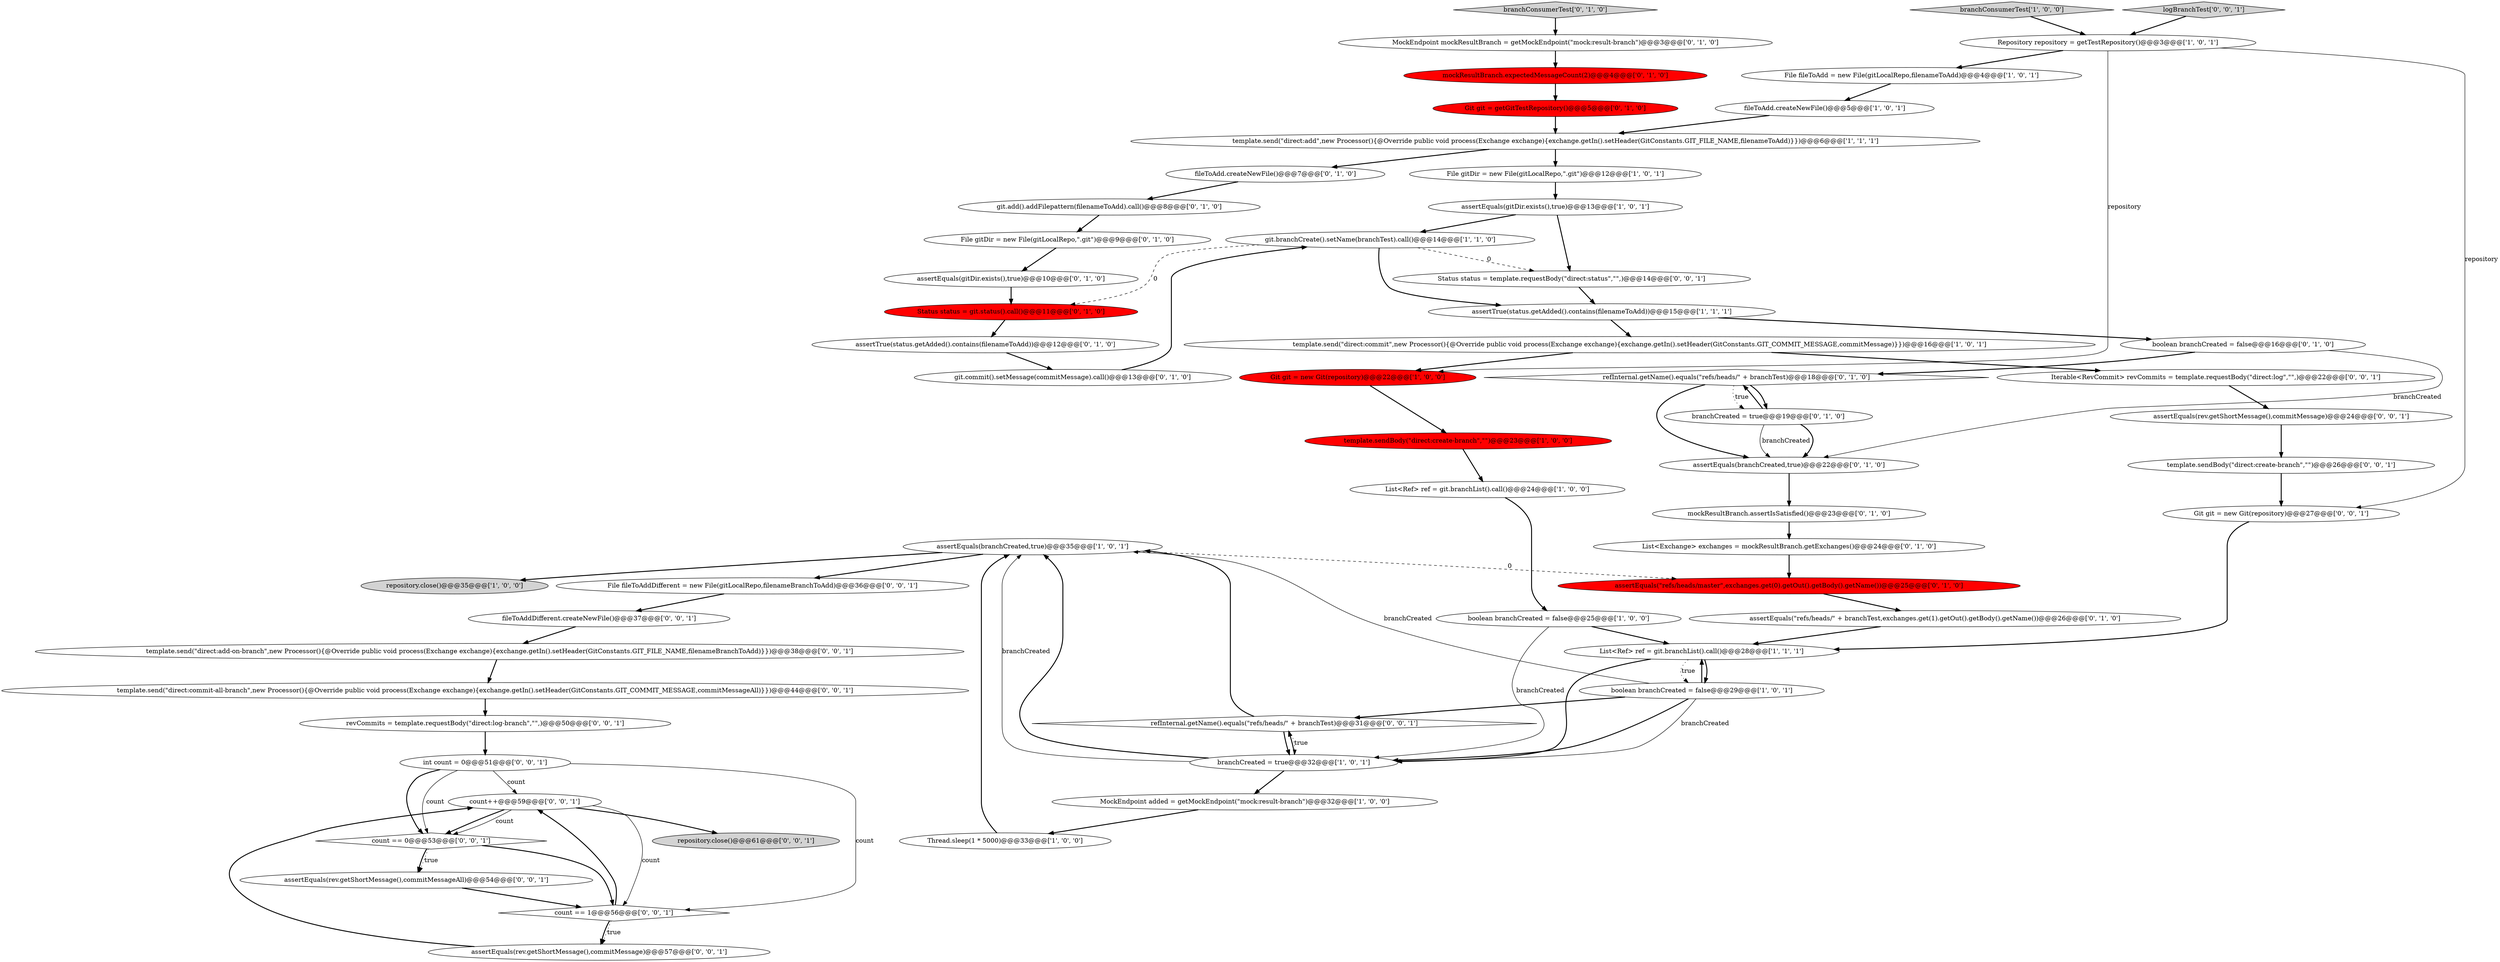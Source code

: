 digraph {
40 [style = filled, label = "int count = 0@@@51@@@['0', '0', '1']", fillcolor = white, shape = ellipse image = "AAA0AAABBB3BBB"];
1 [style = filled, label = "template.send(\"direct:commit\",new Processor(){@Override public void process(Exchange exchange){exchange.getIn().setHeader(GitConstants.GIT_COMMIT_MESSAGE,commitMessage)}})@@@16@@@['1', '0', '1']", fillcolor = white, shape = ellipse image = "AAA0AAABBB1BBB"];
11 [style = filled, label = "assertTrue(status.getAdded().contains(filenameToAdd))@@@15@@@['1', '1', '1']", fillcolor = white, shape = ellipse image = "AAA0AAABBB1BBB"];
9 [style = filled, label = "boolean branchCreated = false@@@29@@@['1', '0', '1']", fillcolor = white, shape = ellipse image = "AAA0AAABBB1BBB"];
45 [style = filled, label = "Iterable<RevCommit> revCommits = template.requestBody(\"direct:log\",\"\",)@@@22@@@['0', '0', '1']", fillcolor = white, shape = ellipse image = "AAA0AAABBB3BBB"];
35 [style = filled, label = "File gitDir = new File(gitLocalRepo,\".git\")@@@9@@@['0', '1', '0']", fillcolor = white, shape = ellipse image = "AAA0AAABBB2BBB"];
48 [style = filled, label = "logBranchTest['0', '0', '1']", fillcolor = lightgray, shape = diamond image = "AAA0AAABBB3BBB"];
7 [style = filled, label = "template.sendBody(\"direct:create-branch\",\"\")@@@23@@@['1', '0', '0']", fillcolor = red, shape = ellipse image = "AAA1AAABBB1BBB"];
15 [style = filled, label = "List<Ref> ref = git.branchList().call()@@@24@@@['1', '0', '0']", fillcolor = white, shape = ellipse image = "AAA0AAABBB1BBB"];
31 [style = filled, label = "assertEquals(branchCreated,true)@@@22@@@['0', '1', '0']", fillcolor = white, shape = ellipse image = "AAA0AAABBB2BBB"];
43 [style = filled, label = "template.sendBody(\"direct:create-branch\",\"\")@@@26@@@['0', '0', '1']", fillcolor = white, shape = ellipse image = "AAA0AAABBB3BBB"];
32 [style = filled, label = "MockEndpoint mockResultBranch = getMockEndpoint(\"mock:result-branch\")@@@3@@@['0', '1', '0']", fillcolor = white, shape = ellipse image = "AAA0AAABBB2BBB"];
20 [style = filled, label = "assertEquals(branchCreated,true)@@@35@@@['1', '0', '1']", fillcolor = white, shape = ellipse image = "AAA0AAABBB1BBB"];
4 [style = filled, label = "branchCreated = true@@@32@@@['1', '0', '1']", fillcolor = white, shape = ellipse image = "AAA0AAABBB1BBB"];
16 [style = filled, label = "List<Ref> ref = git.branchList().call()@@@28@@@['1', '1', '1']", fillcolor = white, shape = ellipse image = "AAA0AAABBB1BBB"];
17 [style = filled, label = "fileToAdd.createNewFile()@@@5@@@['1', '0', '1']", fillcolor = white, shape = ellipse image = "AAA0AAABBB1BBB"];
21 [style = filled, label = "assertEquals(gitDir.exists(),true)@@@10@@@['0', '1', '0']", fillcolor = white, shape = ellipse image = "AAA0AAABBB2BBB"];
44 [style = filled, label = "repository.close()@@@61@@@['0', '0', '1']", fillcolor = lightgray, shape = ellipse image = "AAA0AAABBB3BBB"];
5 [style = filled, label = "File gitDir = new File(gitLocalRepo,\".git\")@@@12@@@['1', '0', '1']", fillcolor = white, shape = ellipse image = "AAA0AAABBB1BBB"];
54 [style = filled, label = "fileToAddDifferent.createNewFile()@@@37@@@['0', '0', '1']", fillcolor = white, shape = ellipse image = "AAA0AAABBB3BBB"];
38 [style = filled, label = "assertTrue(status.getAdded().contains(filenameToAdd))@@@12@@@['0', '1', '0']", fillcolor = white, shape = ellipse image = "AAA0AAABBB2BBB"];
57 [style = filled, label = "Status status = template.requestBody(\"direct:status\",\"\",)@@@14@@@['0', '0', '1']", fillcolor = white, shape = ellipse image = "AAA0AAABBB3BBB"];
18 [style = filled, label = "File fileToAdd = new File(gitLocalRepo,filenameToAdd)@@@4@@@['1', '0', '1']", fillcolor = white, shape = ellipse image = "AAA0AAABBB1BBB"];
39 [style = filled, label = "mockResultBranch.expectedMessageCount(2)@@@4@@@['0', '1', '0']", fillcolor = red, shape = ellipse image = "AAA1AAABBB2BBB"];
6 [style = filled, label = "MockEndpoint added = getMockEndpoint(\"mock:result-branch\")@@@32@@@['1', '0', '0']", fillcolor = white, shape = ellipse image = "AAA0AAABBB1BBB"];
25 [style = filled, label = "List<Exchange> exchanges = mockResultBranch.getExchanges()@@@24@@@['0', '1', '0']", fillcolor = white, shape = ellipse image = "AAA0AAABBB2BBB"];
50 [style = filled, label = "template.send(\"direct:add-on-branch\",new Processor(){@Override public void process(Exchange exchange){exchange.getIn().setHeader(GitConstants.GIT_FILE_NAME,filenameBranchToAdd)}})@@@38@@@['0', '0', '1']", fillcolor = white, shape = ellipse image = "AAA0AAABBB3BBB"];
34 [style = filled, label = "fileToAdd.createNewFile()@@@7@@@['0', '1', '0']", fillcolor = white, shape = ellipse image = "AAA0AAABBB2BBB"];
46 [style = filled, label = "File fileToAddDifferent = new File(gitLocalRepo,filenameBranchToAdd)@@@36@@@['0', '0', '1']", fillcolor = white, shape = ellipse image = "AAA0AAABBB3BBB"];
53 [style = filled, label = "template.send(\"direct:commit-all-branch\",new Processor(){@Override public void process(Exchange exchange){exchange.getIn().setHeader(GitConstants.GIT_COMMIT_MESSAGE,commitMessageAll)}})@@@44@@@['0', '0', '1']", fillcolor = white, shape = ellipse image = "AAA0AAABBB3BBB"];
55 [style = filled, label = "count++@@@59@@@['0', '0', '1']", fillcolor = white, shape = ellipse image = "AAA0AAABBB3BBB"];
33 [style = filled, label = "git.commit().setMessage(commitMessage).call()@@@13@@@['0', '1', '0']", fillcolor = white, shape = ellipse image = "AAA0AAABBB2BBB"];
0 [style = filled, label = "Git git = new Git(repository)@@@22@@@['1', '0', '0']", fillcolor = red, shape = ellipse image = "AAA1AAABBB1BBB"];
28 [style = filled, label = "assertEquals(\"refs/heads/master\",exchanges.get(0).getOut().getBody().getName())@@@25@@@['0', '1', '0']", fillcolor = red, shape = ellipse image = "AAA1AAABBB2BBB"];
30 [style = filled, label = "boolean branchCreated = false@@@16@@@['0', '1', '0']", fillcolor = white, shape = ellipse image = "AAA0AAABBB2BBB"];
12 [style = filled, label = "repository.close()@@@35@@@['1', '0', '0']", fillcolor = lightgray, shape = ellipse image = "AAA0AAABBB1BBB"];
10 [style = filled, label = "assertEquals(gitDir.exists(),true)@@@13@@@['1', '0', '1']", fillcolor = white, shape = ellipse image = "AAA0AAABBB1BBB"];
27 [style = filled, label = "git.add().addFilepattern(filenameToAdd).call()@@@8@@@['0', '1', '0']", fillcolor = white, shape = ellipse image = "AAA0AAABBB2BBB"];
14 [style = filled, label = "branchConsumerTest['1', '0', '0']", fillcolor = lightgray, shape = diamond image = "AAA0AAABBB1BBB"];
47 [style = filled, label = "Git git = new Git(repository)@@@27@@@['0', '0', '1']", fillcolor = white, shape = ellipse image = "AAA0AAABBB3BBB"];
52 [style = filled, label = "assertEquals(rev.getShortMessage(),commitMessage)@@@24@@@['0', '0', '1']", fillcolor = white, shape = ellipse image = "AAA0AAABBB3BBB"];
29 [style = filled, label = "assertEquals(\"refs/heads/\" + branchTest,exchanges.get(1).getOut().getBody().getName())@@@26@@@['0', '1', '0']", fillcolor = white, shape = ellipse image = "AAA0AAABBB2BBB"];
58 [style = filled, label = "revCommits = template.requestBody(\"direct:log-branch\",\"\",)@@@50@@@['0', '0', '1']", fillcolor = white, shape = ellipse image = "AAA0AAABBB3BBB"];
23 [style = filled, label = "mockResultBranch.assertIsSatisfied()@@@23@@@['0', '1', '0']", fillcolor = white, shape = ellipse image = "AAA0AAABBB2BBB"];
3 [style = filled, label = "template.send(\"direct:add\",new Processor(){@Override public void process(Exchange exchange){exchange.getIn().setHeader(GitConstants.GIT_FILE_NAME,filenameToAdd)}})@@@6@@@['1', '1', '1']", fillcolor = white, shape = ellipse image = "AAA0AAABBB1BBB"];
42 [style = filled, label = "assertEquals(rev.getShortMessage(),commitMessageAll)@@@54@@@['0', '0', '1']", fillcolor = white, shape = ellipse image = "AAA0AAABBB3BBB"];
2 [style = filled, label = "Thread.sleep(1 * 5000)@@@33@@@['1', '0', '0']", fillcolor = white, shape = ellipse image = "AAA0AAABBB1BBB"];
22 [style = filled, label = "branchCreated = true@@@19@@@['0', '1', '0']", fillcolor = white, shape = ellipse image = "AAA0AAABBB2BBB"];
49 [style = filled, label = "refInternal.getName().equals(\"refs/heads/\" + branchTest)@@@31@@@['0', '0', '1']", fillcolor = white, shape = diamond image = "AAA0AAABBB3BBB"];
8 [style = filled, label = "Repository repository = getTestRepository()@@@3@@@['1', '0', '1']", fillcolor = white, shape = ellipse image = "AAA0AAABBB1BBB"];
26 [style = filled, label = "Status status = git.status().call()@@@11@@@['0', '1', '0']", fillcolor = red, shape = ellipse image = "AAA1AAABBB2BBB"];
19 [style = filled, label = "boolean branchCreated = false@@@25@@@['1', '0', '0']", fillcolor = white, shape = ellipse image = "AAA0AAABBB1BBB"];
36 [style = filled, label = "branchConsumerTest['0', '1', '0']", fillcolor = lightgray, shape = diamond image = "AAA0AAABBB2BBB"];
13 [style = filled, label = "git.branchCreate().setName(branchTest).call()@@@14@@@['1', '1', '0']", fillcolor = white, shape = ellipse image = "AAA0AAABBB1BBB"];
37 [style = filled, label = "refInternal.getName().equals(\"refs/heads/\" + branchTest)@@@18@@@['0', '1', '0']", fillcolor = white, shape = diamond image = "AAA0AAABBB2BBB"];
56 [style = filled, label = "count == 0@@@53@@@['0', '0', '1']", fillcolor = white, shape = diamond image = "AAA0AAABBB3BBB"];
41 [style = filled, label = "assertEquals(rev.getShortMessage(),commitMessage)@@@57@@@['0', '0', '1']", fillcolor = white, shape = ellipse image = "AAA0AAABBB3BBB"];
51 [style = filled, label = "count == 1@@@56@@@['0', '0', '1']", fillcolor = white, shape = diamond image = "AAA0AAABBB3BBB"];
24 [style = filled, label = "Git git = getGitTestRepository()@@@5@@@['0', '1', '0']", fillcolor = red, shape = ellipse image = "AAA1AAABBB2BBB"];
16->9 [style = dotted, label="true"];
56->42 [style = dotted, label="true"];
22->37 [style = bold, label=""];
53->58 [style = bold, label=""];
39->24 [style = bold, label=""];
40->55 [style = solid, label="count"];
9->16 [style = bold, label=""];
3->34 [style = bold, label=""];
9->20 [style = solid, label="branchCreated"];
21->26 [style = bold, label=""];
3->5 [style = bold, label=""];
46->54 [style = bold, label=""];
37->31 [style = bold, label=""];
49->4 [style = bold, label=""];
10->57 [style = bold, label=""];
16->9 [style = bold, label=""];
5->10 [style = bold, label=""];
23->25 [style = bold, label=""];
2->20 [style = bold, label=""];
25->28 [style = bold, label=""];
9->4 [style = solid, label="branchCreated"];
55->51 [style = solid, label="count"];
8->18 [style = bold, label=""];
4->20 [style = solid, label="branchCreated"];
8->0 [style = solid, label="repository"];
1->0 [style = bold, label=""];
13->11 [style = bold, label=""];
33->13 [style = bold, label=""];
35->21 [style = bold, label=""];
13->26 [style = dashed, label="0"];
0->7 [style = bold, label=""];
6->2 [style = bold, label=""];
56->51 [style = bold, label=""];
43->47 [style = bold, label=""];
8->47 [style = solid, label="repository"];
13->57 [style = dashed, label="0"];
14->8 [style = bold, label=""];
19->4 [style = solid, label="branchCreated"];
38->33 [style = bold, label=""];
1->45 [style = bold, label=""];
45->52 [style = bold, label=""];
29->16 [style = bold, label=""];
24->3 [style = bold, label=""];
11->30 [style = bold, label=""];
47->16 [style = bold, label=""];
51->41 [style = dotted, label="true"];
28->29 [style = bold, label=""];
22->31 [style = solid, label="branchCreated"];
40->56 [style = bold, label=""];
15->19 [style = bold, label=""];
27->35 [style = bold, label=""];
42->51 [style = bold, label=""];
19->16 [style = bold, label=""];
57->11 [style = bold, label=""];
37->22 [style = bold, label=""];
52->43 [style = bold, label=""];
10->13 [style = bold, label=""];
4->20 [style = bold, label=""];
37->22 [style = dotted, label="true"];
17->3 [style = bold, label=""];
7->15 [style = bold, label=""];
32->39 [style = bold, label=""];
16->4 [style = bold, label=""];
9->49 [style = bold, label=""];
49->20 [style = bold, label=""];
49->4 [style = dotted, label="true"];
31->23 [style = bold, label=""];
40->56 [style = solid, label="count"];
11->1 [style = bold, label=""];
4->6 [style = bold, label=""];
41->55 [style = bold, label=""];
30->31 [style = solid, label="branchCreated"];
9->4 [style = bold, label=""];
20->28 [style = dashed, label="0"];
20->46 [style = bold, label=""];
18->17 [style = bold, label=""];
22->31 [style = bold, label=""];
58->40 [style = bold, label=""];
36->32 [style = bold, label=""];
30->37 [style = bold, label=""];
48->8 [style = bold, label=""];
40->51 [style = solid, label="count"];
55->56 [style = bold, label=""];
56->42 [style = bold, label=""];
54->50 [style = bold, label=""];
26->38 [style = bold, label=""];
55->44 [style = bold, label=""];
4->49 [style = bold, label=""];
51->55 [style = bold, label=""];
20->12 [style = bold, label=""];
51->41 [style = bold, label=""];
50->53 [style = bold, label=""];
34->27 [style = bold, label=""];
55->56 [style = solid, label="count"];
}
